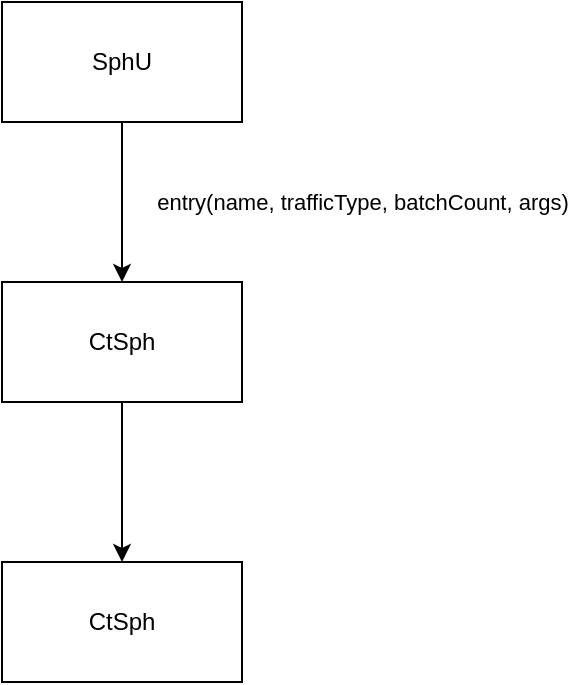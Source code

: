 <mxfile version="21.3.8" type="device">
  <diagram id="5IWKKuLNqF0EeJNL2qdH" name="第 1 页">
    <mxGraphModel dx="1382" dy="798" grid="1" gridSize="10" guides="1" tooltips="1" connect="1" arrows="1" fold="1" page="1" pageScale="1" pageWidth="827" pageHeight="1169" math="0" shadow="0">
      <root>
        <mxCell id="0" />
        <mxCell id="1" parent="0" />
        <mxCell id="SsTIxsWcf3aVZrdFePvN-3" style="edgeStyle=orthogonalEdgeStyle;rounded=0;orthogonalLoop=1;jettySize=auto;html=1;" parent="1" source="SsTIxsWcf3aVZrdFePvN-1" target="SsTIxsWcf3aVZrdFePvN-2" edge="1">
          <mxGeometry relative="1" as="geometry" />
        </mxCell>
        <mxCell id="mIE7QhbwrdlD8reAyAsr-1" value="entry(name, trafficType, batchCount, args)" style="edgeLabel;html=1;align=center;verticalAlign=middle;resizable=0;points=[];" vertex="1" connectable="0" parent="SsTIxsWcf3aVZrdFePvN-3">
          <mxGeometry x="-0.154" y="-2" relative="1" as="geometry">
            <mxPoint x="122" y="6" as="offset" />
          </mxGeometry>
        </mxCell>
        <mxCell id="SsTIxsWcf3aVZrdFePvN-1" value="SphU" style="rounded=0;whiteSpace=wrap;html=1;" parent="1" vertex="1">
          <mxGeometry x="330" y="290" width="120" height="60" as="geometry" />
        </mxCell>
        <mxCell id="mIE7QhbwrdlD8reAyAsr-3" value="" style="edgeStyle=orthogonalEdgeStyle;rounded=0;orthogonalLoop=1;jettySize=auto;html=1;" edge="1" parent="1" source="SsTIxsWcf3aVZrdFePvN-2" target="mIE7QhbwrdlD8reAyAsr-2">
          <mxGeometry relative="1" as="geometry" />
        </mxCell>
        <mxCell id="SsTIxsWcf3aVZrdFePvN-2" value="CtSph" style="rounded=0;whiteSpace=wrap;html=1;" parent="1" vertex="1">
          <mxGeometry x="330" y="430" width="120" height="60" as="geometry" />
        </mxCell>
        <mxCell id="mIE7QhbwrdlD8reAyAsr-2" value="CtSph" style="rounded=0;whiteSpace=wrap;html=1;" vertex="1" parent="1">
          <mxGeometry x="330" y="570" width="120" height="60" as="geometry" />
        </mxCell>
      </root>
    </mxGraphModel>
  </diagram>
</mxfile>

